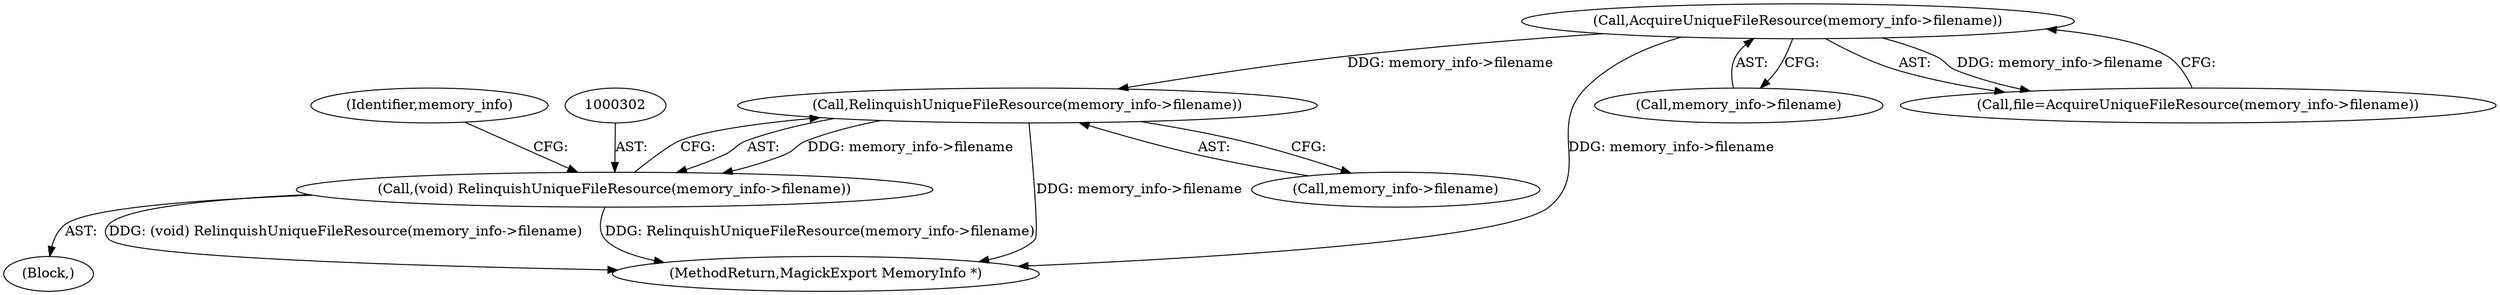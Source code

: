 digraph "0_ImageMagick_0474237508f39c4f783208123431815f1ededb76_5@pointer" {
"1000303" [label="(Call,RelinquishUniqueFileResource(memory_info->filename))"];
"1000233" [label="(Call,AcquireUniqueFileResource(memory_info->filename))"];
"1000301" [label="(Call,(void) RelinquishUniqueFileResource(memory_info->filename))"];
"1000303" [label="(Call,RelinquishUniqueFileResource(memory_info->filename))"];
"1000304" [label="(Call,memory_info->filename)"];
"1000242" [label="(Block,)"];
"1000355" [label="(MethodReturn,MagickExport MemoryInfo *)"];
"1000234" [label="(Call,memory_info->filename)"];
"1000310" [label="(Identifier,memory_info)"];
"1000231" [label="(Call,file=AcquireUniqueFileResource(memory_info->filename))"];
"1000301" [label="(Call,(void) RelinquishUniqueFileResource(memory_info->filename))"];
"1000233" [label="(Call,AcquireUniqueFileResource(memory_info->filename))"];
"1000303" -> "1000301"  [label="AST: "];
"1000303" -> "1000304"  [label="CFG: "];
"1000304" -> "1000303"  [label="AST: "];
"1000301" -> "1000303"  [label="CFG: "];
"1000303" -> "1000355"  [label="DDG: memory_info->filename"];
"1000303" -> "1000301"  [label="DDG: memory_info->filename"];
"1000233" -> "1000303"  [label="DDG: memory_info->filename"];
"1000233" -> "1000231"  [label="AST: "];
"1000233" -> "1000234"  [label="CFG: "];
"1000234" -> "1000233"  [label="AST: "];
"1000231" -> "1000233"  [label="CFG: "];
"1000233" -> "1000355"  [label="DDG: memory_info->filename"];
"1000233" -> "1000231"  [label="DDG: memory_info->filename"];
"1000301" -> "1000242"  [label="AST: "];
"1000302" -> "1000301"  [label="AST: "];
"1000310" -> "1000301"  [label="CFG: "];
"1000301" -> "1000355"  [label="DDG: (void) RelinquishUniqueFileResource(memory_info->filename)"];
"1000301" -> "1000355"  [label="DDG: RelinquishUniqueFileResource(memory_info->filename)"];
}
